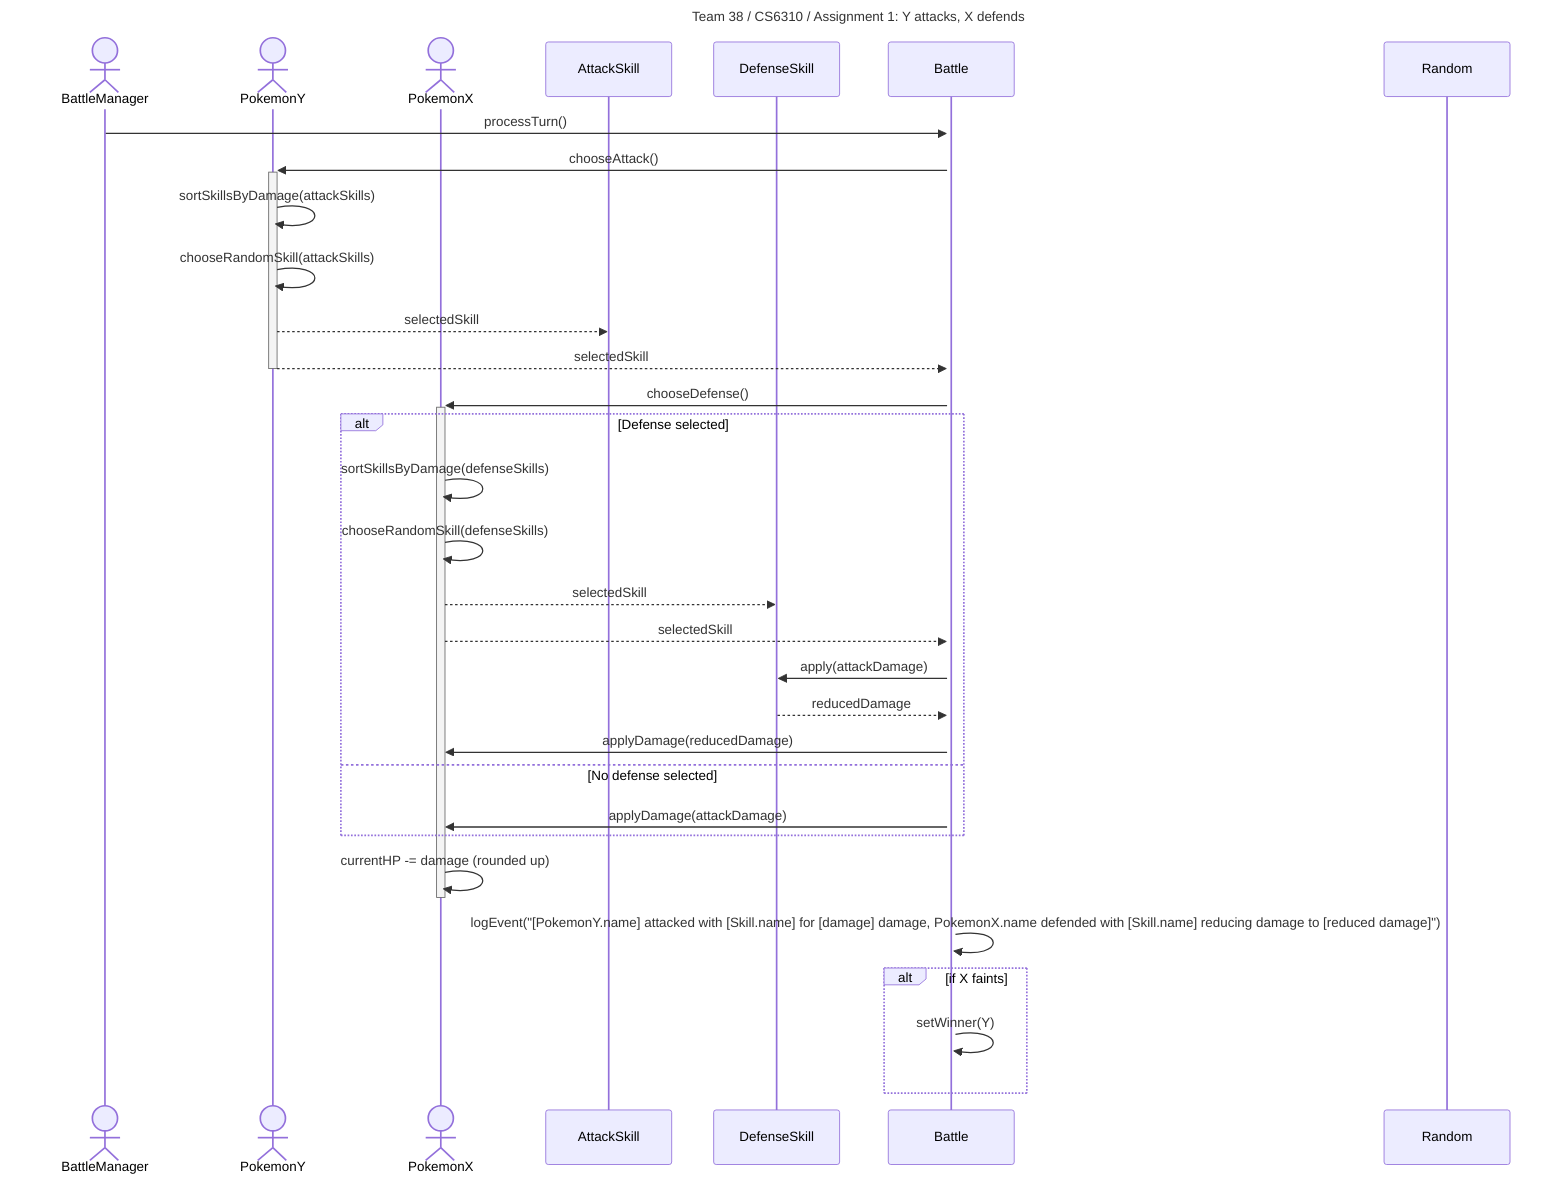 ---
config:
  theme: default
---
sequenceDiagram
    title:  Team 38 / CS6310 / Assignment 1: Y attacks, X defends

actor BattleManager as BattleManager
  actor PokemonY as PokemonY
  actor PokemonX as PokemonX
  participant AttackSkill as AttackSkill
  participant DefenseSkill as DefenseSkill
  participant Battle as Battle
  participant Random as Random

  BattleManager ->>+ Battle: processTurn()
  Battle ->>+ PokemonY: chooseAttack()
  PokemonY ->> PokemonY: sortSkillsByDamage(attackSkills)
  PokemonY ->> PokemonY: chooseRandomSkill(attackSkills)
  PokemonY -->> AttackSkill: selectedSkill
  PokemonY -->>- Battle: selectedSkill
  Battle ->>+ PokemonX: chooseDefense()
  
  alt Defense selected
    PokemonX ->> PokemonX: sortSkillsByDamage(defenseSkills)
    PokemonX ->> PokemonX: chooseRandomSkill(defenseSkills)
    PokemonX -->> DefenseSkill: selectedSkill
    PokemonX -->> Battle: selectedSkill
    Battle ->> DefenseSkill: apply(attackDamage)
    DefenseSkill -->> Battle: reducedDamage
    Battle ->> PokemonX: applyDamage(reducedDamage)
  else No defense selected
    Battle ->> PokemonX: applyDamage(attackDamage)
  end
  
  PokemonX ->>- PokemonX: currentHP -= damage (rounded up)
  Battle ->> Battle: logEvent("[PokemonY.name] attacked with [Skill.name] for [damage] damage, PokemonX.name defended with [Skill.name] reducing damage to [reduced damage]")

  alt if X faints
    Battle->>Battle: setWinner(Y)
  end